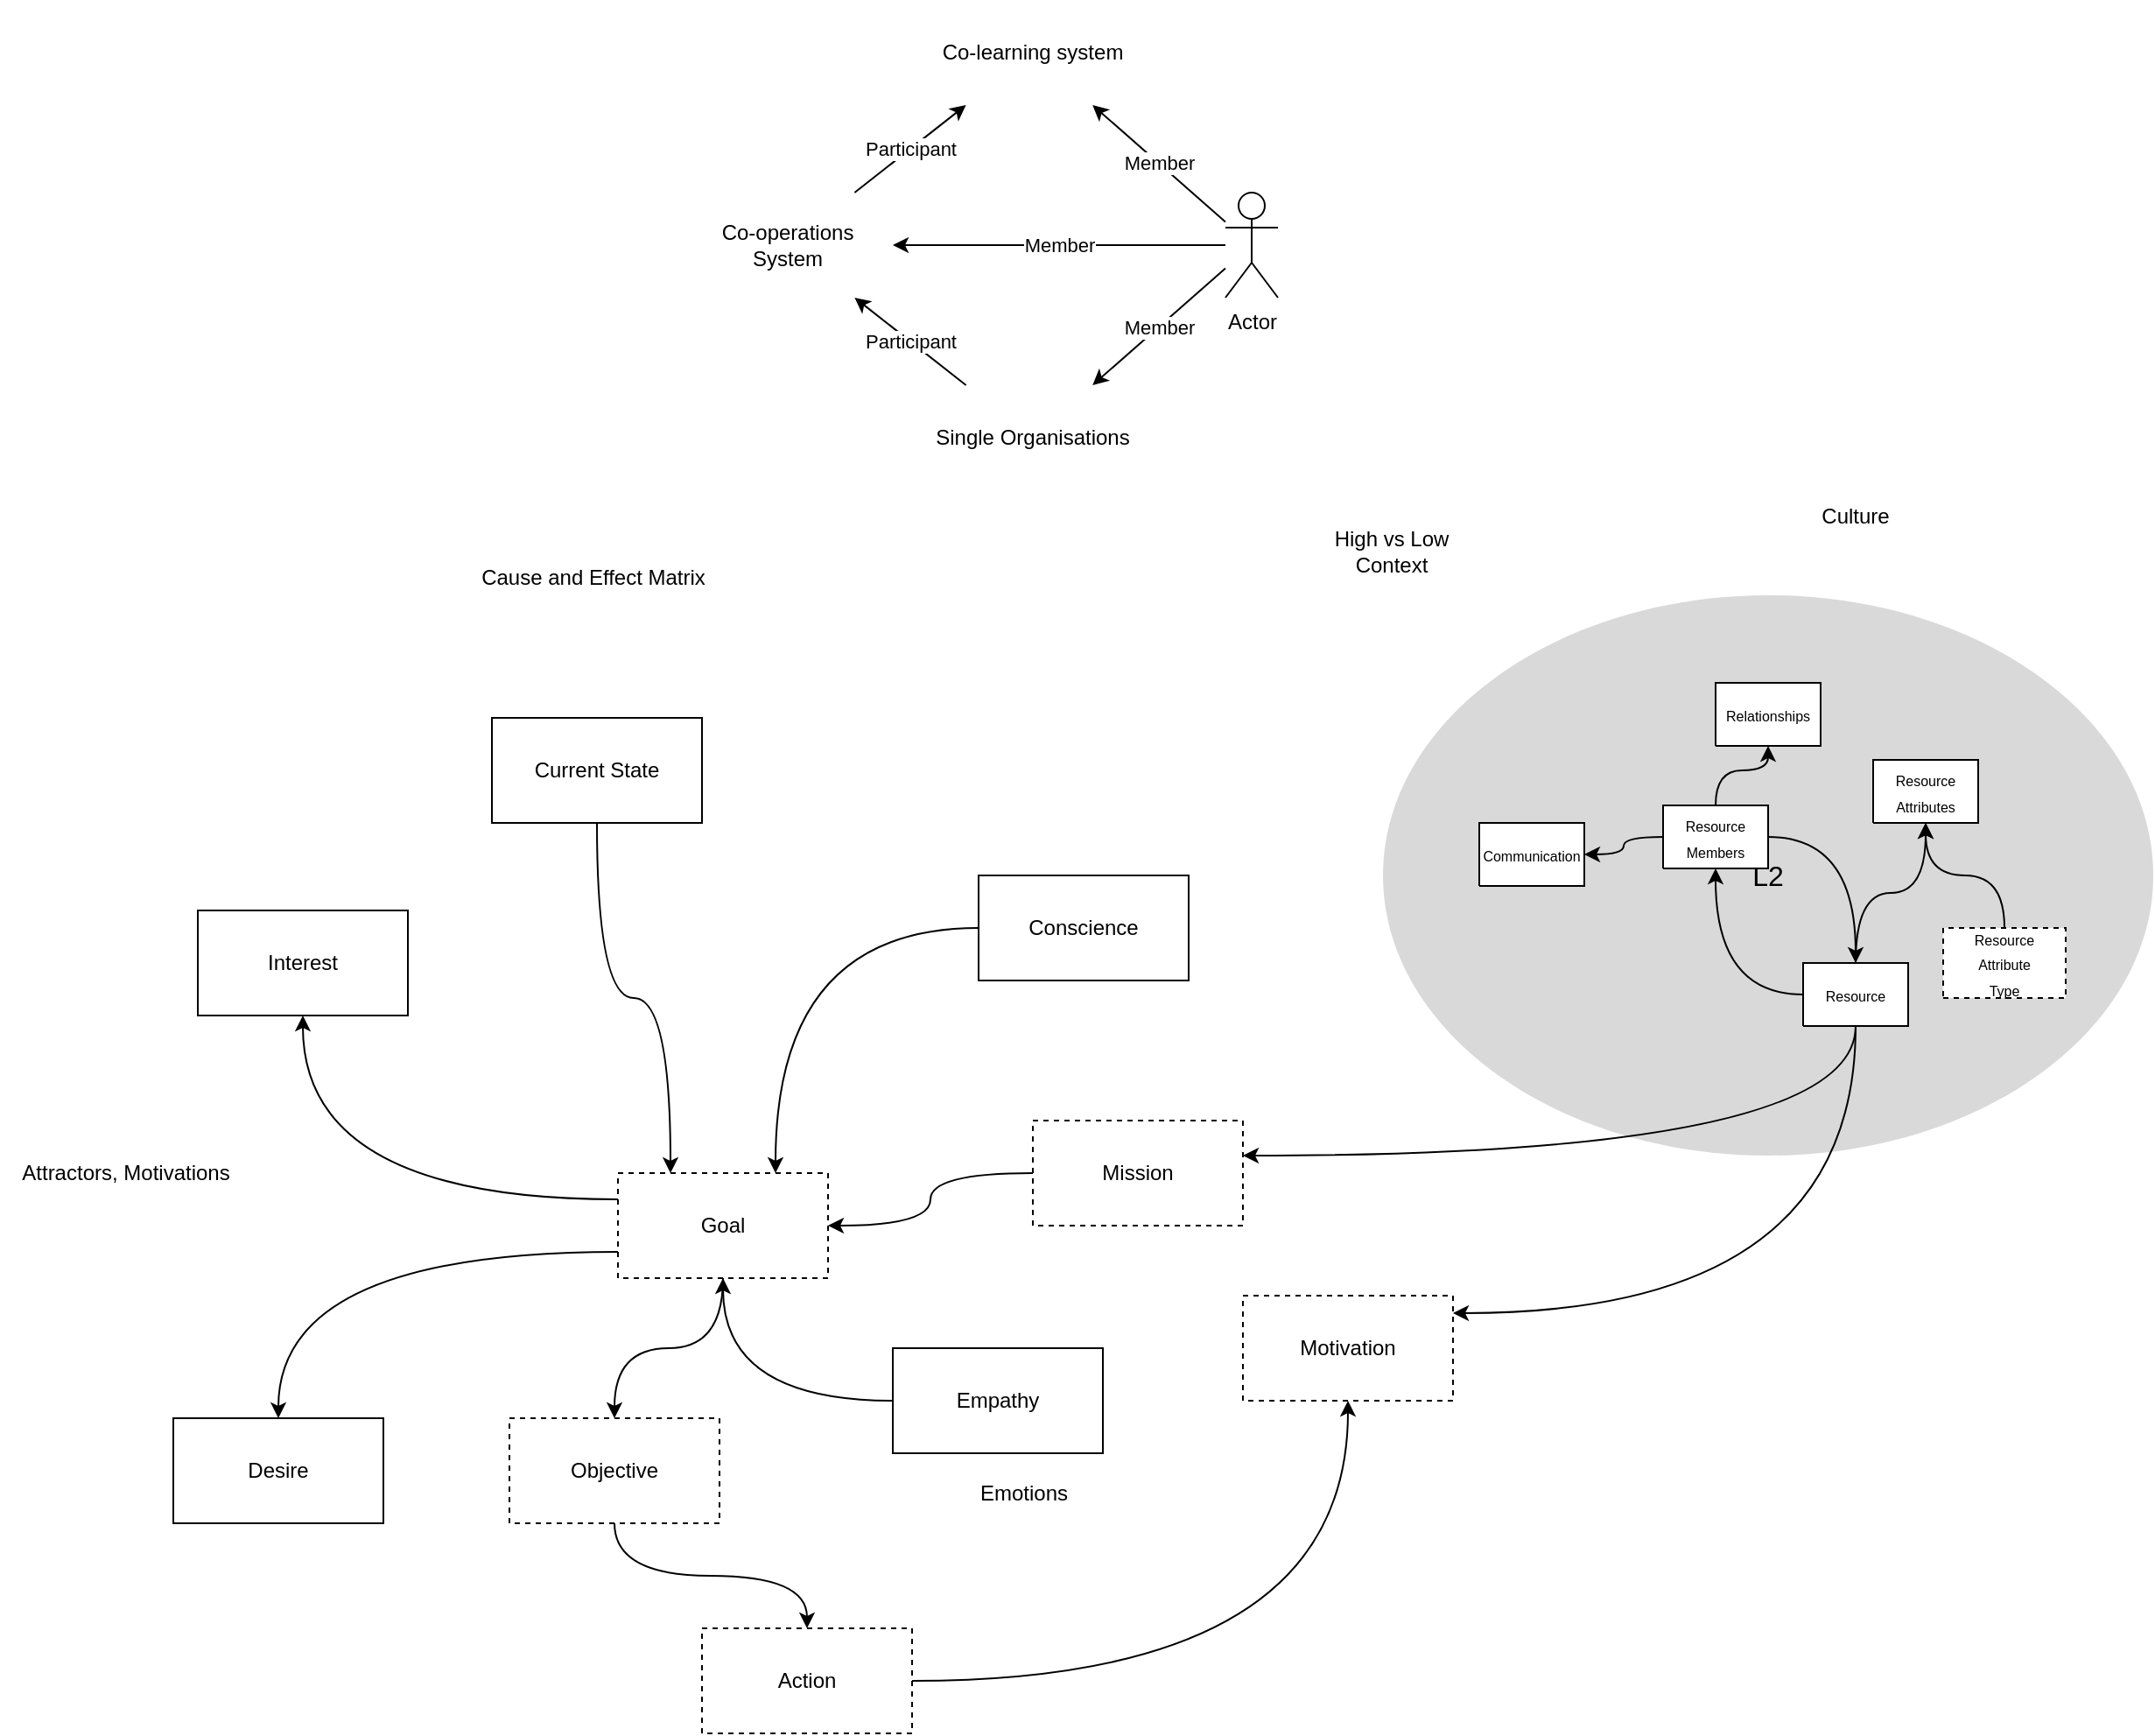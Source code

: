 <mxfile version="13.5.1" type="device"><diagram id="xvzMGsowkgyXf3iyQPBJ" name="Page-1"><mxGraphModel dx="1936" dy="966" grid="1" gridSize="10" guides="1" tooltips="1" connect="1" arrows="1" fold="1" page="1" pageScale="1" pageWidth="850" pageHeight="1100" math="0" shadow="0"><root><mxCell id="0"/><mxCell id="1" parent="0"/><mxCell id="5TQfFsJswmc0br4SVuRu-1" value="&lt;p style=&quot;align:center;margin-left:0;margin-right:0;margin-top:0px;margin-bottom:0px;text-indent:0;valign:middle;direction:ltr;&quot;&gt;&lt;font style=&quot;font-size:16px;font-family:Arial;color:#000000;direction:ltr;letter-spacing:0px;line-height:120%;opacity:1&quot;&gt;L2&lt;br/&gt;&lt;/font&gt;&lt;/p&gt;" style="verticalAlign=middle;align=center;vsdxID=27;fillColor=#d9d9d9;gradientColor=none;shape=stencil(vVHLDsIgEPwajiQI6RfU+h8bu22JCGRB2/69kG1iazx58DazM/vIjjBtmiCi0CplCjecbZ8nYc5Ca+snJJsLEqYTph0C4Ujh4XvmEaqzont41gkL96naodXKrGF6YSfQtUi0OXXDVlqPfJNP6usotUhYbJIUMmQb/GGrAxpRljVycDBuc1hKM2LclX8/7H9nFfB+82Cd45T2+mcspcSRmu4F);strokeColor=none;labelBackgroundColor=none;rounded=0;html=1;whiteSpace=wrap;" parent="1" vertex="1"><mxGeometry x="310" y="350" width="440" height="320" as="geometry"/></mxCell><mxCell id="5TQfFsJswmc0br4SVuRu-2" value="&lt;font style=&quot;font-size: 8px ; font-family: &amp;#34;arial&amp;#34; ; color: #000000 ; direction: ltr ; letter-spacing: 0px ; line-height: 120% ; opacity: 1&quot;&gt;Relationships&lt;br&gt;&lt;/font&gt;" style="verticalAlign=middle;align=center;vsdxID=2;fillColor=#FFFFFF;gradientColor=none;shape=stencil(nZBLDoAgDERP0z3SIyjew0SURgSD+Lu9kMZoXLhwN9O+tukAlrNpJg1SzDH4QW/URgNYgZTkjA4UkwJUgGXng+6DX1zLfmoymdXo17xh5zmRJ6Q42BWCfc2oJfdAr+Yv+AP9Cb7OJ3H/2JG1HNGz/84klThPVCc=);strokeColor=#000000;spacingTop=-1;spacingBottom=-1;spacingLeft=-1;spacingRight=-1;labelBackgroundColor=none;rounded=0;html=1;whiteSpace=wrap;" parent="1" vertex="1"><mxGeometry x="500" y="400" width="60" height="36" as="geometry"/></mxCell><mxCell id="5TQfFsJswmc0br4SVuRu-3" value="&lt;font style=&quot;font-size: 8px ; font-family: &amp;#34;arial&amp;#34; ; color: #000000 ; direction: ltr ; letter-spacing: 0px ; line-height: 120% ; opacity: 1&quot;&gt;Communication&lt;br&gt;&lt;/font&gt;" style="verticalAlign=middle;align=center;vsdxID=2;fillColor=#FFFFFF;gradientColor=none;shape=stencil(nZBLDoAgDERP0z3SIyjew0SURgSD+Lu9kMZoXLhwN9O+tukAlrNpJg1SzDH4QW/URgNYgZTkjA4UkwJUgGXng+6DX1zLfmoymdXo17xh5zmRJ6Q42BWCfc2oJfdAr+Yv+AP9Cb7OJ3H/2JG1HNGz/84klThPVCc=);strokeColor=#000000;spacingTop=-1;spacingBottom=-1;spacingLeft=-1;spacingRight=-1;labelBackgroundColor=none;rounded=0;html=1;whiteSpace=wrap;" parent="1" vertex="1"><mxGeometry x="365" y="480" width="60" height="36" as="geometry"/></mxCell><mxCell id="5TQfFsJswmc0br4SVuRu-5" style="edgeStyle=orthogonalEdgeStyle;rounded=0;orthogonalLoop=1;jettySize=auto;html=1;curved=1;" parent="1" source="5TQfFsJswmc0br4SVuRu-9" target="5TQfFsJswmc0br4SVuRu-3" edge="1"><mxGeometry relative="1" as="geometry"/></mxCell><mxCell id="5TQfFsJswmc0br4SVuRu-6" style="edgeStyle=orthogonalEdgeStyle;curved=1;rounded=0;orthogonalLoop=1;jettySize=auto;html=1;" parent="1" source="5TQfFsJswmc0br4SVuRu-9" target="5TQfFsJswmc0br4SVuRu-2" edge="1"><mxGeometry relative="1" as="geometry"/></mxCell><mxCell id="5TQfFsJswmc0br4SVuRu-8" style="edgeStyle=orthogonalEdgeStyle;curved=1;rounded=0;orthogonalLoop=1;jettySize=auto;html=1;" parent="1" source="5TQfFsJswmc0br4SVuRu-4" target="5TQfFsJswmc0br4SVuRu-7" edge="1"><mxGeometry relative="1" as="geometry"/></mxCell><mxCell id="5TQfFsJswmc0br4SVuRu-10" style="edgeStyle=orthogonalEdgeStyle;curved=1;rounded=0;orthogonalLoop=1;jettySize=auto;html=1;" parent="1" source="5TQfFsJswmc0br4SVuRu-4" target="5TQfFsJswmc0br4SVuRu-9" edge="1"><mxGeometry relative="1" as="geometry"/></mxCell><mxCell id="93fOQZ0nXJtPW20qd_Rv-2" style="edgeStyle=orthogonalEdgeStyle;rounded=0;orthogonalLoop=1;jettySize=auto;html=1;curved=1;" edge="1" parent="1" source="5TQfFsJswmc0br4SVuRu-4" target="93fOQZ0nXJtPW20qd_Rv-5"><mxGeometry relative="1" as="geometry"><mxPoint x="420" y="720" as="targetPoint"/><Array as="points"><mxPoint x="580" y="670"/></Array></mxGeometry></mxCell><mxCell id="93fOQZ0nXJtPW20qd_Rv-8" style="edgeStyle=orthogonalEdgeStyle;curved=1;rounded=0;orthogonalLoop=1;jettySize=auto;html=1;" edge="1" parent="1" source="5TQfFsJswmc0br4SVuRu-4" target="93fOQZ0nXJtPW20qd_Rv-7"><mxGeometry relative="1" as="geometry"><Array as="points"><mxPoint x="580" y="760"/></Array></mxGeometry></mxCell><mxCell id="5TQfFsJswmc0br4SVuRu-4" value="&lt;font style=&quot;font-size: 8px ; font-family: &amp;#34;arial&amp;#34; ; color: #000000 ; direction: ltr ; letter-spacing: 0px ; line-height: 120% ; opacity: 1&quot;&gt;Resource&lt;br&gt;&lt;/font&gt;" style="verticalAlign=middle;align=center;vsdxID=2;fillColor=#FFFFFF;gradientColor=none;shape=stencil(nZBLDoAgDERP0z3SIyjew0SURgSD+Lu9kMZoXLhwN9O+tukAlrNpJg1SzDH4QW/URgNYgZTkjA4UkwJUgGXng+6DX1zLfmoymdXo17xh5zmRJ6Q42BWCfc2oJfdAr+Yv+AP9Cb7OJ3H/2JG1HNGz/84klThPVCc=);strokeColor=#000000;spacingTop=-1;spacingBottom=-1;spacingLeft=-1;spacingRight=-1;labelBackgroundColor=none;rounded=0;html=1;whiteSpace=wrap;" parent="1" vertex="1"><mxGeometry x="550" y="560" width="60" height="36" as="geometry"/></mxCell><mxCell id="5TQfFsJswmc0br4SVuRu-7" value="&lt;font style=&quot;font-size: 8px ; font-family: &amp;#34;arial&amp;#34; ; color: #000000 ; direction: ltr ; letter-spacing: 0px ; line-height: 120% ; opacity: 1&quot;&gt;Resource&lt;br&gt;Attributes&lt;br&gt;&lt;/font&gt;" style="verticalAlign=middle;align=center;vsdxID=2;fillColor=#FFFFFF;gradientColor=none;shape=stencil(nZBLDoAgDERP0z3SIyjew0SURgSD+Lu9kMZoXLhwN9O+tukAlrNpJg1SzDH4QW/URgNYgZTkjA4UkwJUgGXng+6DX1zLfmoymdXo17xh5zmRJ6Q42BWCfc2oJfdAr+Yv+AP9Cb7OJ3H/2JG1HNGz/84klThPVCc=);strokeColor=#000000;spacingTop=-1;spacingBottom=-1;spacingLeft=-1;spacingRight=-1;labelBackgroundColor=none;rounded=0;html=1;whiteSpace=wrap;" parent="1" vertex="1"><mxGeometry x="590" y="444" width="60" height="36" as="geometry"/></mxCell><mxCell id="5TQfFsJswmc0br4SVuRu-12" style="edgeStyle=orthogonalEdgeStyle;curved=1;rounded=0;orthogonalLoop=1;jettySize=auto;html=1;" parent="1" source="5TQfFsJswmc0br4SVuRu-9" target="5TQfFsJswmc0br4SVuRu-4" edge="1"><mxGeometry relative="1" as="geometry"/></mxCell><mxCell id="5TQfFsJswmc0br4SVuRu-9" value="&lt;font style=&quot;font-size: 8px ; font-family: &amp;#34;arial&amp;#34; ; color: #000000 ; direction: ltr ; letter-spacing: 0px ; line-height: 120% ; opacity: 1&quot;&gt;Resource&lt;br&gt;Members&lt;br&gt;&lt;/font&gt;" style="verticalAlign=middle;align=center;vsdxID=2;fillColor=#FFFFFF;gradientColor=none;shape=stencil(nZBLDoAgDERP0z3SIyjew0SURgSD+Lu9kMZoXLhwN9O+tukAlrNpJg1SzDH4QW/URgNYgZTkjA4UkwJUgGXng+6DX1zLfmoymdXo17xh5zmRJ6Q42BWCfc2oJfdAr+Yv+AP9Cb7OJ3H/2JG1HNGz/84klThPVCc=);strokeColor=#000000;spacingTop=-1;spacingBottom=-1;spacingLeft=-1;spacingRight=-1;labelBackgroundColor=none;rounded=0;html=1;whiteSpace=wrap;" parent="1" vertex="1"><mxGeometry x="470" y="470" width="60" height="36" as="geometry"/></mxCell><mxCell id="5TQfFsJswmc0br4SVuRu-14" style="edgeStyle=orthogonalEdgeStyle;curved=1;rounded=0;orthogonalLoop=1;jettySize=auto;html=1;" parent="1" source="5TQfFsJswmc0br4SVuRu-13" target="5TQfFsJswmc0br4SVuRu-7" edge="1"><mxGeometry relative="1" as="geometry"/></mxCell><mxCell id="5TQfFsJswmc0br4SVuRu-13" value="&lt;font style=&quot;font-size: 8px ; font-family: &amp;#34;arial&amp;#34; ; color: #000000 ; direction: ltr ; letter-spacing: 0px ; line-height: 120% ; opacity: 1&quot;&gt;Resource&lt;br&gt;Attribute&lt;br&gt;Type&lt;br&gt;&lt;/font&gt;" style="verticalAlign=middle;align=center;vsdxID=2;fillColor=#FFFFFF;gradientColor=none;shape=stencil(nZBLDoAgDERP0z3SIyjew0SURgSD+Lu9kMZoXLhwN9O+tukAlrNpJg1SzDH4QW/URgNYgZTkjA4UkwJUgGXng+6DX1zLfmoymdXo17xh5zmRJ6Q42BWCfc2oJfdAr+Yv+AP9Cb7OJ3H/2JG1HNGz/84klThPVCc=);strokeColor=#000000;spacingTop=-1;spacingBottom=-1;spacingLeft=-1;spacingRight=-1;labelBackgroundColor=none;rounded=0;html=1;whiteSpace=wrap;dashed=1;" parent="1" vertex="1"><mxGeometry x="630" y="540" width="70" height="40" as="geometry"/></mxCell><mxCell id="5TQfFsJswmc0br4SVuRu-15" value="High vs Low Context" style="text;html=1;strokeColor=none;fillColor=none;align=center;verticalAlign=middle;whiteSpace=wrap;rounded=0;dashed=1;" parent="1" vertex="1"><mxGeometry x="265" y="310" width="100" height="30" as="geometry"/></mxCell><mxCell id="5TQfFsJswmc0br4SVuRu-16" value="Culture" style="text;html=1;strokeColor=none;fillColor=none;align=center;verticalAlign=middle;whiteSpace=wrap;rounded=0;dashed=1;" parent="1" vertex="1"><mxGeometry x="530" y="290" width="100" height="30" as="geometry"/></mxCell><mxCell id="9ViF8Sgpb0jZwprpxOpR-8" value="Participant" style="edgeStyle=none;rounded=0;orthogonalLoop=1;jettySize=auto;html=1;" parent="1" source="9ViF8Sgpb0jZwprpxOpR-1" target="9ViF8Sgpb0jZwprpxOpR-2" edge="1"><mxGeometry relative="1" as="geometry"/></mxCell><mxCell id="9ViF8Sgpb0jZwprpxOpR-1" value="Single Organisations" style="text;html=1;strokeColor=none;fillColor=none;align=center;verticalAlign=middle;whiteSpace=wrap;rounded=0;" parent="1" vertex="1"><mxGeometry x="50" y="230" width="120" height="60" as="geometry"/></mxCell><mxCell id="9ViF8Sgpb0jZwprpxOpR-9" value="Participant" style="edgeStyle=none;rounded=0;orthogonalLoop=1;jettySize=auto;html=1;" parent="1" source="9ViF8Sgpb0jZwprpxOpR-2" target="9ViF8Sgpb0jZwprpxOpR-3" edge="1"><mxGeometry relative="1" as="geometry"/></mxCell><mxCell id="9ViF8Sgpb0jZwprpxOpR-2" value="Co-operations System" style="text;html=1;strokeColor=none;fillColor=none;align=center;verticalAlign=middle;whiteSpace=wrap;rounded=0;" parent="1" vertex="1"><mxGeometry x="-90" y="120" width="120" height="60" as="geometry"/></mxCell><mxCell id="9ViF8Sgpb0jZwprpxOpR-3" value="Co-learning system" style="text;html=1;strokeColor=none;fillColor=none;align=center;verticalAlign=middle;whiteSpace=wrap;rounded=0;" parent="1" vertex="1"><mxGeometry x="50" y="10" width="120" height="60" as="geometry"/></mxCell><mxCell id="9ViF8Sgpb0jZwprpxOpR-5" value="Member" style="rounded=0;orthogonalLoop=1;jettySize=auto;html=1;" parent="1" source="9ViF8Sgpb0jZwprpxOpR-4" target="9ViF8Sgpb0jZwprpxOpR-3" edge="1"><mxGeometry relative="1" as="geometry"/></mxCell><mxCell id="9ViF8Sgpb0jZwprpxOpR-6" value="Member" style="edgeStyle=none;rounded=0;orthogonalLoop=1;jettySize=auto;html=1;" parent="1" source="9ViF8Sgpb0jZwprpxOpR-4" target="9ViF8Sgpb0jZwprpxOpR-1" edge="1"><mxGeometry relative="1" as="geometry"/></mxCell><mxCell id="9ViF8Sgpb0jZwprpxOpR-7" value="Member" style="edgeStyle=none;rounded=0;orthogonalLoop=1;jettySize=auto;html=1;" parent="1" source="9ViF8Sgpb0jZwprpxOpR-4" target="9ViF8Sgpb0jZwprpxOpR-2" edge="1"><mxGeometry relative="1" as="geometry"/></mxCell><mxCell id="9ViF8Sgpb0jZwprpxOpR-4" value="Actor" style="shape=umlActor;verticalLabelPosition=bottom;verticalAlign=top;html=1;outlineConnect=0;" parent="1" vertex="1"><mxGeometry x="220" y="120" width="30" height="60" as="geometry"/></mxCell><mxCell id="VznZ48mwBIWAtivOzTBp-1" value="Interest" style="rounded=0;whiteSpace=wrap;html=1;" parent="1" vertex="1"><mxGeometry x="-367" y="530" width="120" height="60" as="geometry"/></mxCell><mxCell id="VznZ48mwBIWAtivOzTBp-2" value="Desire" style="rounded=0;whiteSpace=wrap;html=1;" parent="1" vertex="1"><mxGeometry x="-381" y="820" width="120" height="60" as="geometry"/></mxCell><mxCell id="VznZ48mwBIWAtivOzTBp-3" style="edgeStyle=orthogonalEdgeStyle;curved=1;rounded=0;orthogonalLoop=1;jettySize=auto;html=1;entryX=0.75;entryY=0;entryDx=0;entryDy=0;" parent="1" source="VznZ48mwBIWAtivOzTBp-4" target="VznZ48mwBIWAtivOzTBp-11" edge="1"><mxGeometry relative="1" as="geometry"/></mxCell><mxCell id="VznZ48mwBIWAtivOzTBp-4" value="Conscience" style="rounded=0;whiteSpace=wrap;html=1;" parent="1" vertex="1"><mxGeometry x="79" y="510" width="120" height="60" as="geometry"/></mxCell><mxCell id="VznZ48mwBIWAtivOzTBp-5" style="edgeStyle=orthogonalEdgeStyle;curved=1;rounded=0;orthogonalLoop=1;jettySize=auto;html=1;" parent="1" source="VznZ48mwBIWAtivOzTBp-6" target="VznZ48mwBIWAtivOzTBp-11" edge="1"><mxGeometry relative="1" as="geometry"/></mxCell><mxCell id="VznZ48mwBIWAtivOzTBp-6" value="Empathy" style="rounded=0;whiteSpace=wrap;html=1;" parent="1" vertex="1"><mxGeometry x="30" y="780" width="120" height="60" as="geometry"/></mxCell><mxCell id="93fOQZ0nXJtPW20qd_Rv-10" style="edgeStyle=orthogonalEdgeStyle;curved=1;rounded=0;orthogonalLoop=1;jettySize=auto;html=1;" edge="1" parent="1" source="VznZ48mwBIWAtivOzTBp-7" target="93fOQZ0nXJtPW20qd_Rv-7"><mxGeometry relative="1" as="geometry"/></mxCell><mxCell id="VznZ48mwBIWAtivOzTBp-7" value="Action" style="rounded=0;whiteSpace=wrap;html=1;dashed=1;" parent="1" vertex="1"><mxGeometry x="-79" y="940" width="120" height="60" as="geometry"/></mxCell><mxCell id="VznZ48mwBIWAtivOzTBp-8" style="edgeStyle=orthogonalEdgeStyle;curved=1;rounded=0;orthogonalLoop=1;jettySize=auto;html=1;" parent="1" source="VznZ48mwBIWAtivOzTBp-11" target="93fOQZ0nXJtPW20qd_Rv-3" edge="1"><mxGeometry relative="1" as="geometry"/></mxCell><mxCell id="VznZ48mwBIWAtivOzTBp-9" style="edgeStyle=orthogonalEdgeStyle;curved=1;rounded=0;orthogonalLoop=1;jettySize=auto;html=1;exitX=0;exitY=0.25;exitDx=0;exitDy=0;" parent="1" source="VznZ48mwBIWAtivOzTBp-11" target="VznZ48mwBIWAtivOzTBp-1" edge="1"><mxGeometry relative="1" as="geometry"/></mxCell><mxCell id="VznZ48mwBIWAtivOzTBp-10" style="edgeStyle=orthogonalEdgeStyle;curved=1;rounded=0;orthogonalLoop=1;jettySize=auto;html=1;exitX=0;exitY=0.75;exitDx=0;exitDy=0;" parent="1" source="VznZ48mwBIWAtivOzTBp-11" target="VznZ48mwBIWAtivOzTBp-2" edge="1"><mxGeometry relative="1" as="geometry"/></mxCell><mxCell id="VznZ48mwBIWAtivOzTBp-11" value="Goal" style="rounded=0;whiteSpace=wrap;html=1;dashed=1;" parent="1" vertex="1"><mxGeometry x="-127" y="680" width="120" height="60" as="geometry"/></mxCell><mxCell id="VznZ48mwBIWAtivOzTBp-12" style="edgeStyle=orthogonalEdgeStyle;curved=1;rounded=0;orthogonalLoop=1;jettySize=auto;html=1;entryX=0.25;entryY=0;entryDx=0;entryDy=0;" parent="1" source="VznZ48mwBIWAtivOzTBp-13" target="VznZ48mwBIWAtivOzTBp-11" edge="1"><mxGeometry relative="1" as="geometry"/></mxCell><mxCell id="VznZ48mwBIWAtivOzTBp-13" value="Current State" style="rounded=0;whiteSpace=wrap;html=1;" parent="1" vertex="1"><mxGeometry x="-199" y="420" width="120" height="60" as="geometry"/></mxCell><mxCell id="VznZ48mwBIWAtivOzTBp-14" value="Attractors, Motivations" style="text;html=1;strokeColor=none;fillColor=none;align=center;verticalAlign=middle;whiteSpace=wrap;rounded=0;" parent="1" vertex="1"><mxGeometry x="-480" y="670" width="144" height="20" as="geometry"/></mxCell><mxCell id="VznZ48mwBIWAtivOzTBp-15" value="Emotions" style="text;html=1;strokeColor=none;fillColor=none;align=center;verticalAlign=middle;whiteSpace=wrap;rounded=0;" parent="1" vertex="1"><mxGeometry x="60" y="845" width="90" height="35" as="geometry"/></mxCell><mxCell id="93fOQZ0nXJtPW20qd_Rv-1" value="Cause and Effect Matrix" style="text;html=1;strokeColor=none;fillColor=none;align=center;verticalAlign=middle;whiteSpace=wrap;rounded=0;" vertex="1" parent="1"><mxGeometry x="-213" y="330" width="144" height="20" as="geometry"/></mxCell><mxCell id="93fOQZ0nXJtPW20qd_Rv-4" style="edgeStyle=orthogonalEdgeStyle;curved=1;rounded=0;orthogonalLoop=1;jettySize=auto;html=1;" edge="1" parent="1" source="93fOQZ0nXJtPW20qd_Rv-3" target="VznZ48mwBIWAtivOzTBp-7"><mxGeometry relative="1" as="geometry"/></mxCell><mxCell id="93fOQZ0nXJtPW20qd_Rv-3" value="Objective" style="rounded=0;whiteSpace=wrap;html=1;dashed=1;" vertex="1" parent="1"><mxGeometry x="-189" y="820" width="120" height="60" as="geometry"/></mxCell><mxCell id="93fOQZ0nXJtPW20qd_Rv-6" style="edgeStyle=orthogonalEdgeStyle;curved=1;rounded=0;orthogonalLoop=1;jettySize=auto;html=1;" edge="1" parent="1" source="93fOQZ0nXJtPW20qd_Rv-5" target="VznZ48mwBIWAtivOzTBp-11"><mxGeometry relative="1" as="geometry"/></mxCell><mxCell id="93fOQZ0nXJtPW20qd_Rv-5" value="Mission" style="rounded=0;whiteSpace=wrap;html=1;dashed=1;" vertex="1" parent="1"><mxGeometry x="110" y="650" width="120" height="60" as="geometry"/></mxCell><mxCell id="93fOQZ0nXJtPW20qd_Rv-7" value="Motivation" style="rounded=0;whiteSpace=wrap;html=1;dashed=1;" vertex="1" parent="1"><mxGeometry x="230" y="750" width="120" height="60" as="geometry"/></mxCell></root></mxGraphModel></diagram></mxfile>